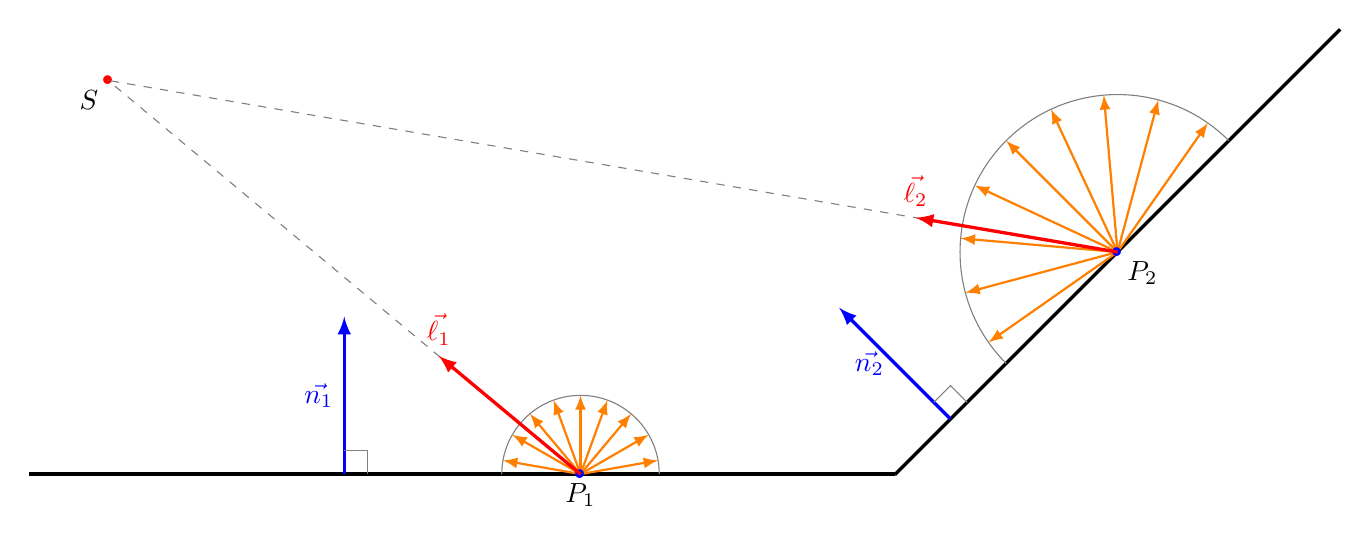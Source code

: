 \begin{tikzpicture}[scale=2]

\begin{scope}
\coordinate (P1) at (0,0);
\draw[very thick] (-3.5,0) -- (2,0);
\draw[thin,gray] (0.5,0) arc (0:180:0.5);

\foreach \a in {10,30,...,180}{
  \draw[->,>=latex,orange, thick] (0,0) -- (\a:0.5);
}
\node[blue, scale=3] at (P1) {.};
\node[below] at (P1) {$P_1$};

\draw[very thick,->,>=latex,blue] (-1.5,0) -- ++(0,1) node[midway,left]{$\vec{n_1}$};
\draw[gray] (-1.5,0) +(0,.15)-|+(.15,0);
\end{scope}

\begin{scope}[shift={(3.41,1.41)}, rotate=45]
\coordinate (P2) at (0,0);
\draw[very thick] (-2,0) -- (2,0);
\draw[thin,gray] (1,0) arc (0:180:1);

\foreach \a in {10,30,...,180}{
  \draw[->,>=latex,orange, thick] (0,0) -- (\a:1);
}
\node[blue, scale=3] at (P2) {.};
\node[below right] at (P2) {$P_2$};

\draw[very thick,->,>=latex,blue] (-1.5,0) -- ++(0,1) node[midway,left]{$\vec{n_2}$};
\draw[gray] (-1.5,0) +(0,.15)-|+(.15,0);
\end{scope}

\coordinate (S) at (-3,2.5);
\node[red, scale=3] at (S) {.};
\node[below left] at (S) {$S$};


\draw[thin, dashed,gray] (P1) -- (S);
\draw[very thick,->,>=latex,red] (P1) -- ($(S)!0.7!(P1)$) node[above]{$\vec{\ell_1}$};

\draw[thin,dashed,gray] (P2) -- (S);
\draw[very thick,->,>=latex,red] (P2) -- ($(S)!0.8!(P2)$) node[above]{$\vec{\ell_2}$};

\end{tikzpicture}